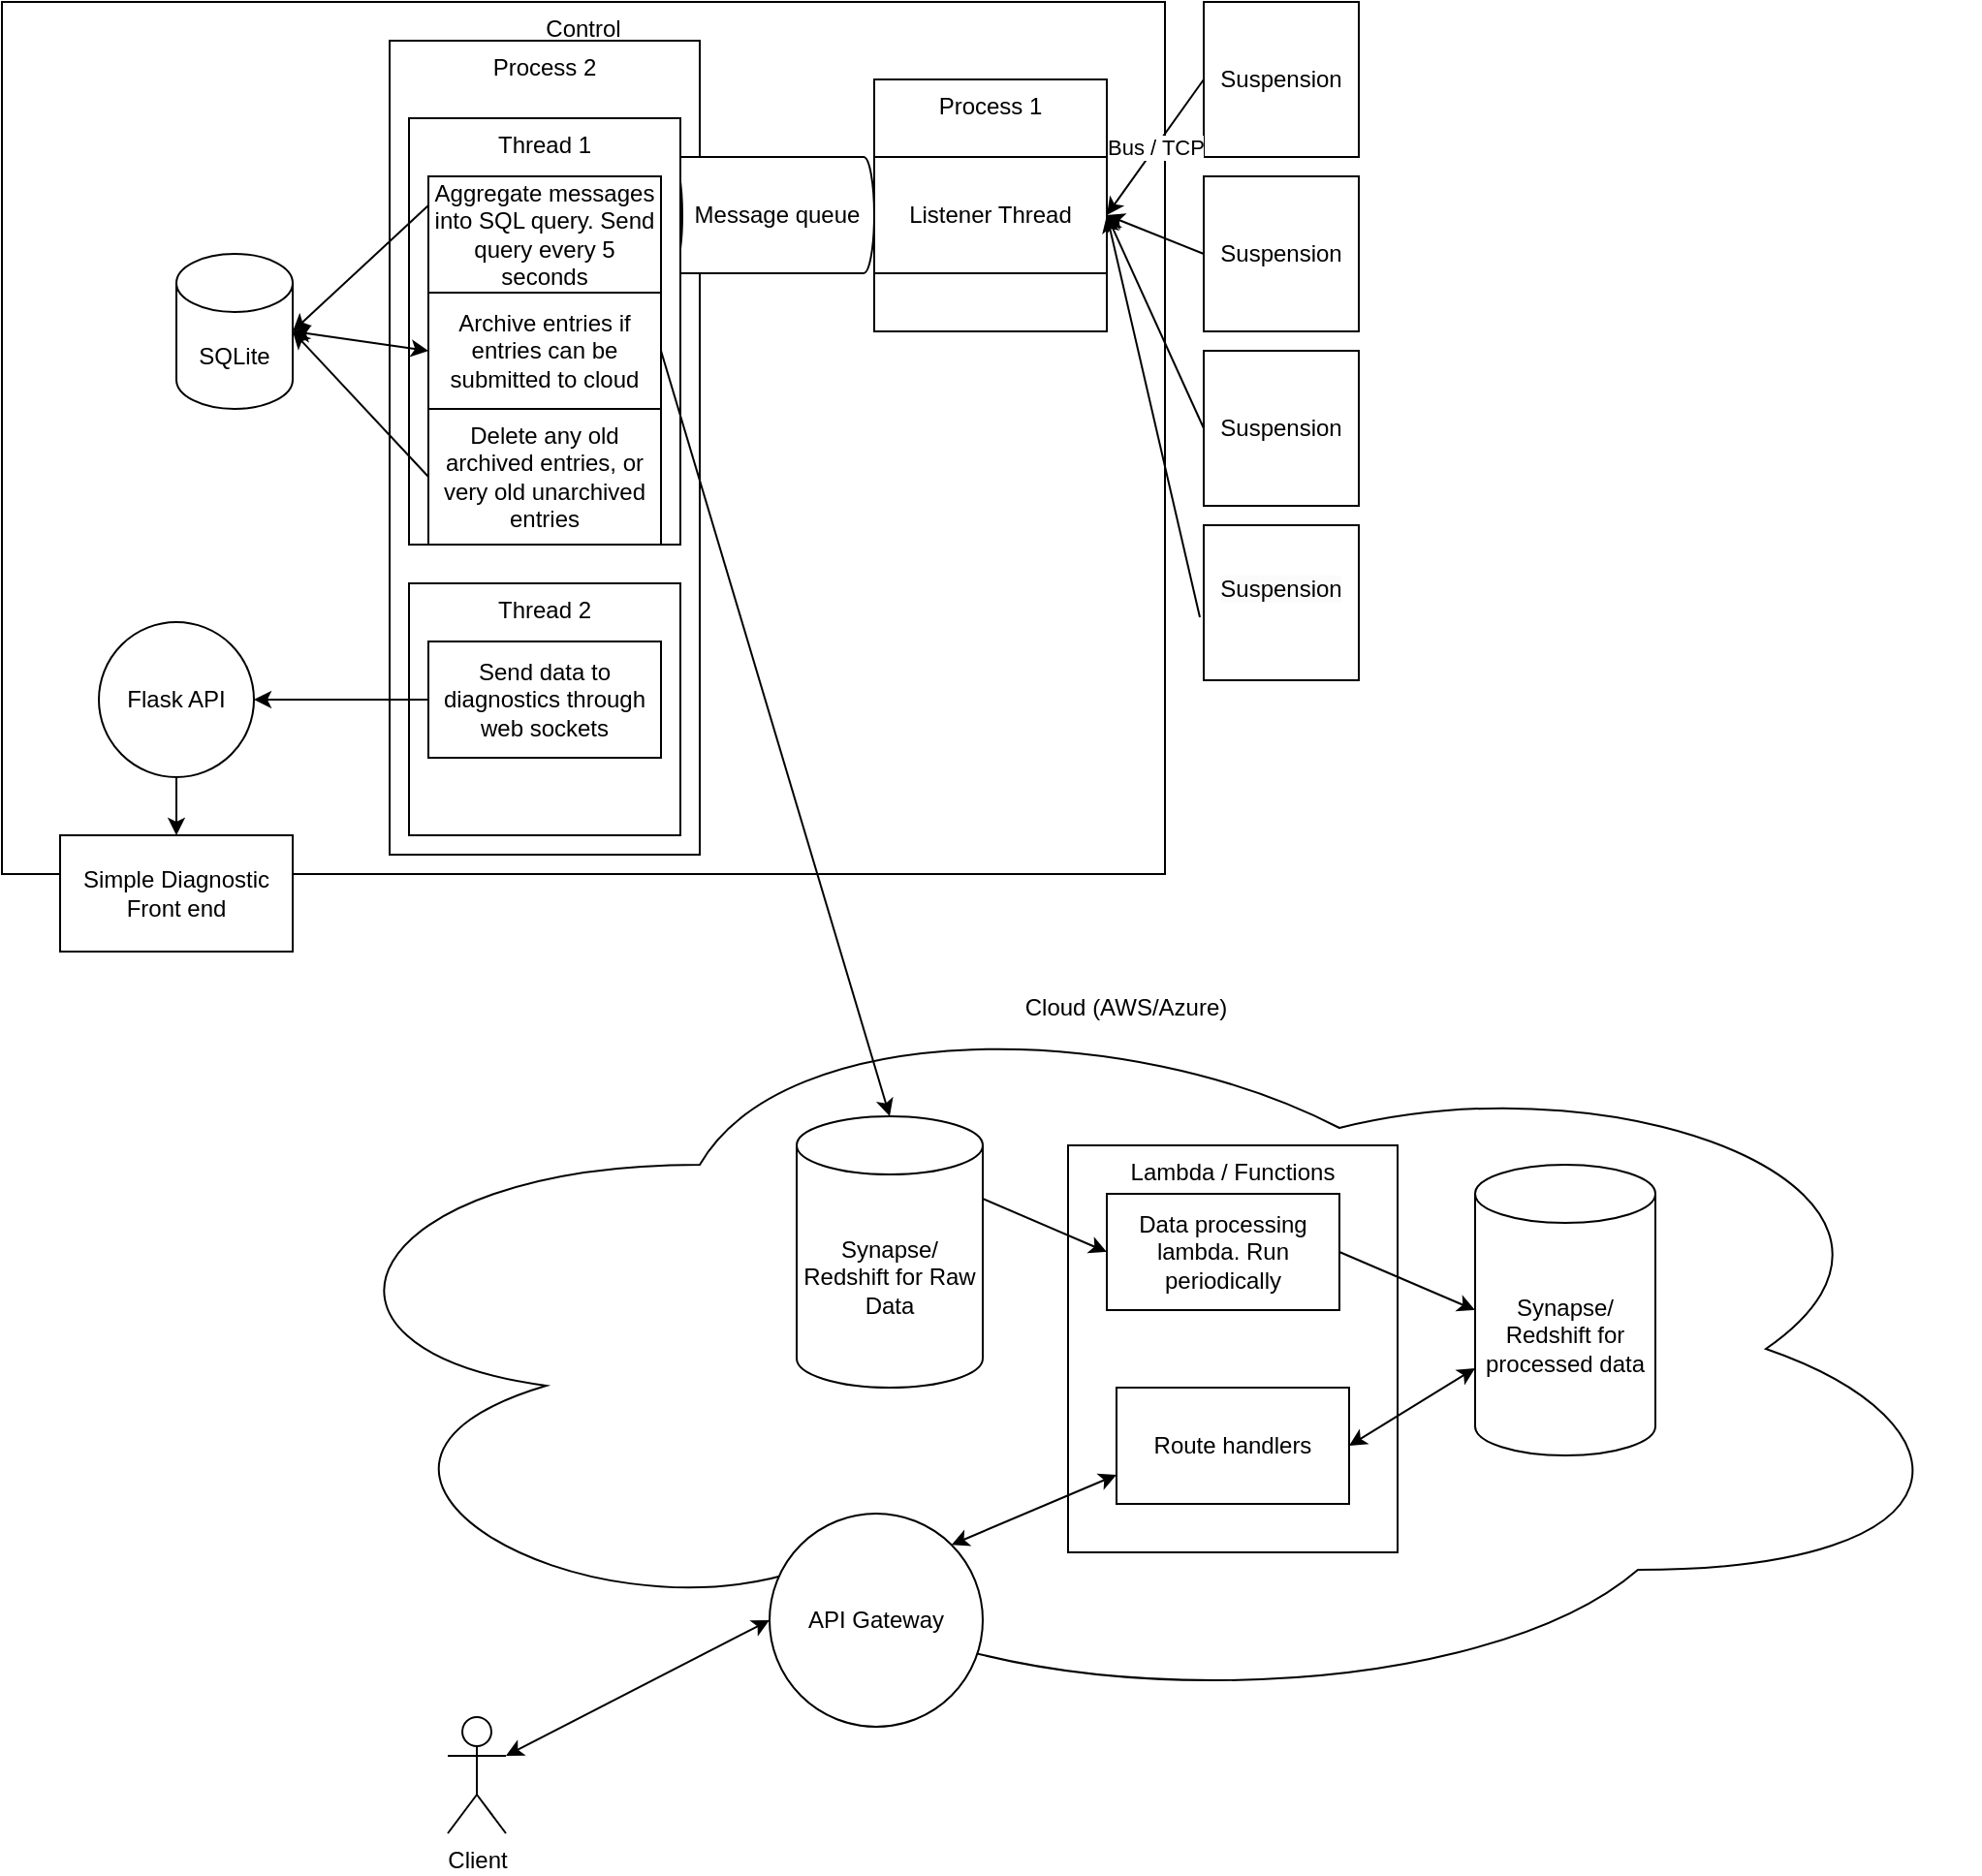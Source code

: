 <mxfile version="24.2.5" type="device">
  <diagram name="Page-1" id="yKwNNkN67E33clhUpXuB">
    <mxGraphModel dx="834" dy="617" grid="1" gridSize="10" guides="1" tooltips="1" connect="1" arrows="1" fold="1" page="1" pageScale="1" pageWidth="827" pageHeight="1169" math="0" shadow="0">
      <root>
        <mxCell id="0" />
        <mxCell id="1" parent="0" />
        <mxCell id="hOUZZa6j6i8r5hQ3dlKh-2" value="Control" style="rounded=0;whiteSpace=wrap;html=1;verticalAlign=top;" parent="1" vertex="1">
          <mxGeometry x="50" y="80" width="600" height="450" as="geometry" />
        </mxCell>
        <mxCell id="hOUZZa6j6i8r5hQ3dlKh-3" value="Suspension" style="whiteSpace=wrap;html=1;aspect=fixed;" parent="1" vertex="1">
          <mxGeometry x="670" y="80" width="80" height="80" as="geometry" />
        </mxCell>
        <mxCell id="hOUZZa6j6i8r5hQ3dlKh-4" value="Suspension" style="whiteSpace=wrap;html=1;aspect=fixed;" parent="1" vertex="1">
          <mxGeometry x="670" y="170" width="80" height="80" as="geometry" />
        </mxCell>
        <mxCell id="hOUZZa6j6i8r5hQ3dlKh-5" value="Suspension" style="whiteSpace=wrap;html=1;aspect=fixed;" parent="1" vertex="1">
          <mxGeometry x="670" y="260" width="80" height="80" as="geometry" />
        </mxCell>
        <mxCell id="hOUZZa6j6i8r5hQ3dlKh-6" value="&#xa;&lt;span style=&quot;color: rgb(0, 0, 0); font-family: Helvetica; font-size: 12px; font-style: normal; font-variant-ligatures: normal; font-variant-caps: normal; font-weight: 400; letter-spacing: normal; orphans: 2; text-align: center; text-indent: 0px; text-transform: none; widows: 2; word-spacing: 0px; -webkit-text-stroke-width: 0px; white-space: normal; background-color: rgb(251, 251, 251); text-decoration-thickness: initial; text-decoration-style: initial; text-decoration-color: initial; display: inline !important; float: none;&quot;&gt;Suspension&lt;/span&gt;&#xa;&#xa;" style="whiteSpace=wrap;html=1;aspect=fixed;" parent="1" vertex="1">
          <mxGeometry x="670" y="350" width="80" height="80" as="geometry" />
        </mxCell>
        <mxCell id="hOUZZa6j6i8r5hQ3dlKh-7" value="Process 1" style="rounded=0;whiteSpace=wrap;html=1;verticalAlign=top;" parent="1" vertex="1">
          <mxGeometry x="500" y="120" width="120" height="130" as="geometry" />
        </mxCell>
        <mxCell id="hOUZZa6j6i8r5hQ3dlKh-8" value="Process 2" style="rounded=0;whiteSpace=wrap;html=1;verticalAlign=top;" parent="1" vertex="1">
          <mxGeometry x="250" y="100" width="160" height="420" as="geometry" />
        </mxCell>
        <mxCell id="hOUZZa6j6i8r5hQ3dlKh-9" value="SQLite" style="shape=cylinder3;whiteSpace=wrap;html=1;boundedLbl=1;backgroundOutline=1;size=15;" parent="1" vertex="1">
          <mxGeometry x="140" y="210" width="60" height="80" as="geometry" />
        </mxCell>
        <mxCell id="hOUZZa6j6i8r5hQ3dlKh-10" value="Message queue" style="shape=cylinder3;whiteSpace=wrap;html=1;boundedLbl=1;backgroundOutline=1;size=5.5;direction=north;" parent="1" vertex="1">
          <mxGeometry x="390" y="160" width="110" height="60" as="geometry" />
        </mxCell>
        <mxCell id="hOUZZa6j6i8r5hQ3dlKh-11" value="Listener Thread" style="rounded=0;whiteSpace=wrap;html=1;" parent="1" vertex="1">
          <mxGeometry x="500" y="160" width="120" height="60" as="geometry" />
        </mxCell>
        <mxCell id="hOUZZa6j6i8r5hQ3dlKh-13" value="Bus / TCP" style="endArrow=classic;html=1;rounded=0;exitX=0;exitY=0.5;exitDx=0;exitDy=0;entryX=1;entryY=0.5;entryDx=0;entryDy=0;" parent="1" source="hOUZZa6j6i8r5hQ3dlKh-3" target="hOUZZa6j6i8r5hQ3dlKh-11" edge="1">
          <mxGeometry width="50" height="50" relative="1" as="geometry">
            <mxPoint x="390" y="350" as="sourcePoint" />
            <mxPoint x="440" y="300" as="targetPoint" />
          </mxGeometry>
        </mxCell>
        <mxCell id="hOUZZa6j6i8r5hQ3dlKh-14" value="" style="endArrow=classic;html=1;rounded=0;exitX=0;exitY=0.5;exitDx=0;exitDy=0;entryX=1;entryY=0.5;entryDx=0;entryDy=0;" parent="1" source="hOUZZa6j6i8r5hQ3dlKh-4" target="hOUZZa6j6i8r5hQ3dlKh-11" edge="1">
          <mxGeometry width="50" height="50" relative="1" as="geometry">
            <mxPoint x="680" y="130" as="sourcePoint" />
            <mxPoint x="630" y="260" as="targetPoint" />
          </mxGeometry>
        </mxCell>
        <mxCell id="hOUZZa6j6i8r5hQ3dlKh-15" value="" style="endArrow=classic;html=1;rounded=0;exitX=0;exitY=0.5;exitDx=0;exitDy=0;entryX=1;entryY=0.5;entryDx=0;entryDy=0;" parent="1" source="hOUZZa6j6i8r5hQ3dlKh-5" target="hOUZZa6j6i8r5hQ3dlKh-11" edge="1">
          <mxGeometry width="50" height="50" relative="1" as="geometry">
            <mxPoint x="690" y="140" as="sourcePoint" />
            <mxPoint x="620" y="250" as="targetPoint" />
          </mxGeometry>
        </mxCell>
        <mxCell id="6z_rC_YYqgljlpAfjET9-1" value="Thread 1" style="rounded=0;whiteSpace=wrap;html=1;verticalAlign=top;" vertex="1" parent="1">
          <mxGeometry x="260" y="140" width="140" height="220" as="geometry" />
        </mxCell>
        <mxCell id="hOUZZa6j6i8r5hQ3dlKh-16" value="" style="endArrow=classic;html=1;rounded=0;exitX=-0.025;exitY=0.594;exitDx=0;exitDy=0;exitPerimeter=0;entryX=1;entryY=0.5;entryDx=0;entryDy=0;" parent="1" source="hOUZZa6j6i8r5hQ3dlKh-6" target="hOUZZa6j6i8r5hQ3dlKh-11" edge="1">
          <mxGeometry width="50" height="50" relative="1" as="geometry">
            <mxPoint x="680" y="310" as="sourcePoint" />
            <mxPoint x="630" y="260" as="targetPoint" />
          </mxGeometry>
        </mxCell>
        <mxCell id="hOUZZa6j6i8r5hQ3dlKh-17" value="Aggregate messages into SQL query. Send query every 5 seconds" style="rounded=0;whiteSpace=wrap;html=1;" parent="1" vertex="1">
          <mxGeometry x="270" y="170" width="120" height="60" as="geometry" />
        </mxCell>
        <mxCell id="hOUZZa6j6i8r5hQ3dlKh-18" value="" style="endArrow=classic;html=1;rounded=0;exitX=0;exitY=0.25;exitDx=0;exitDy=0;entryX=1;entryY=0.5;entryDx=0;entryDy=0;entryPerimeter=0;" parent="1" source="hOUZZa6j6i8r5hQ3dlKh-17" target="hOUZZa6j6i8r5hQ3dlKh-9" edge="1">
          <mxGeometry width="50" height="50" relative="1" as="geometry">
            <mxPoint x="390" y="350" as="sourcePoint" />
            <mxPoint x="440" y="300" as="targetPoint" />
          </mxGeometry>
        </mxCell>
        <mxCell id="hOUZZa6j6i8r5hQ3dlKh-19" value="Archive entries if entries can be submitted to cloud" style="rounded=0;whiteSpace=wrap;html=1;" parent="1" vertex="1">
          <mxGeometry x="270" y="230" width="120" height="60" as="geometry" />
        </mxCell>
        <mxCell id="hOUZZa6j6i8r5hQ3dlKh-20" value="" style="endArrow=classic;startArrow=classic;html=1;rounded=0;exitX=0;exitY=0.5;exitDx=0;exitDy=0;entryX=1;entryY=0.5;entryDx=0;entryDy=0;entryPerimeter=0;" parent="1" source="hOUZZa6j6i8r5hQ3dlKh-19" target="hOUZZa6j6i8r5hQ3dlKh-9" edge="1">
          <mxGeometry width="50" height="50" relative="1" as="geometry">
            <mxPoint x="390" y="350" as="sourcePoint" />
            <mxPoint x="440" y="300" as="targetPoint" />
          </mxGeometry>
        </mxCell>
        <mxCell id="hOUZZa6j6i8r5hQ3dlKh-21" value="Delete any old archived entries, or very old unarchived entries" style="rounded=0;whiteSpace=wrap;html=1;" parent="1" vertex="1">
          <mxGeometry x="270" y="290" width="120" height="70" as="geometry" />
        </mxCell>
        <mxCell id="hOUZZa6j6i8r5hQ3dlKh-22" value="" style="endArrow=classic;html=1;rounded=0;exitX=0;exitY=0.5;exitDx=0;exitDy=0;entryX=1;entryY=0.5;entryDx=0;entryDy=0;entryPerimeter=0;" parent="1" source="hOUZZa6j6i8r5hQ3dlKh-21" target="hOUZZa6j6i8r5hQ3dlKh-9" edge="1">
          <mxGeometry width="50" height="50" relative="1" as="geometry">
            <mxPoint x="390" y="440" as="sourcePoint" />
            <mxPoint x="440" y="390" as="targetPoint" />
          </mxGeometry>
        </mxCell>
        <mxCell id="hOUZZa6j6i8r5hQ3dlKh-27" value="Simple Diagnostic Front end" style="rounded=0;whiteSpace=wrap;html=1;" parent="1" vertex="1">
          <mxGeometry x="80" y="510" width="120" height="60" as="geometry" />
        </mxCell>
        <mxCell id="hOUZZa6j6i8r5hQ3dlKh-29" value="Cloud (AWS/Azure)" style="ellipse;shape=cloud;whiteSpace=wrap;html=1;verticalAlign=top;horizontal=1;" parent="1" vertex="1">
          <mxGeometry x="190" y="585" width="880" height="380" as="geometry" />
        </mxCell>
        <mxCell id="hOUZZa6j6i8r5hQ3dlKh-31" value="Synapse/ Redshift for Raw Data" style="shape=cylinder3;whiteSpace=wrap;html=1;boundedLbl=1;backgroundOutline=1;size=15;" parent="1" vertex="1">
          <mxGeometry x="460" y="655" width="96" height="140" as="geometry" />
        </mxCell>
        <mxCell id="hOUZZa6j6i8r5hQ3dlKh-41" value="Lambda / Functions" style="rounded=0;whiteSpace=wrap;html=1;verticalAlign=top;" parent="1" vertex="1">
          <mxGeometry x="600" y="670" width="170" height="210" as="geometry" />
        </mxCell>
        <mxCell id="hOUZZa6j6i8r5hQ3dlKh-33" value="Data processing lambda. Run periodically" style="rounded=0;whiteSpace=wrap;html=1;" parent="1" vertex="1">
          <mxGeometry x="620" y="695" width="120" height="60" as="geometry" />
        </mxCell>
        <mxCell id="hOUZZa6j6i8r5hQ3dlKh-35" value="Synapse/ Redshift for processed data" style="shape=cylinder3;whiteSpace=wrap;html=1;boundedLbl=1;backgroundOutline=1;size=15;" parent="1" vertex="1">
          <mxGeometry x="810" y="680" width="93" height="150" as="geometry" />
        </mxCell>
        <mxCell id="hOUZZa6j6i8r5hQ3dlKh-36" value="" style="endArrow=classic;html=1;rounded=0;exitX=1;exitY=0;exitDx=0;exitDy=42.5;exitPerimeter=0;entryX=0;entryY=0.5;entryDx=0;entryDy=0;" parent="1" source="hOUZZa6j6i8r5hQ3dlKh-31" target="hOUZZa6j6i8r5hQ3dlKh-33" edge="1">
          <mxGeometry width="50" height="50" relative="1" as="geometry">
            <mxPoint x="560" y="690" as="sourcePoint" />
            <mxPoint x="610" y="640" as="targetPoint" />
          </mxGeometry>
        </mxCell>
        <mxCell id="hOUZZa6j6i8r5hQ3dlKh-37" value="" style="endArrow=classic;html=1;rounded=0;exitX=1;exitY=0.5;exitDx=0;exitDy=0;entryX=0;entryY=0.5;entryDx=0;entryDy=0;entryPerimeter=0;" parent="1" source="hOUZZa6j6i8r5hQ3dlKh-33" target="hOUZZa6j6i8r5hQ3dlKh-35" edge="1">
          <mxGeometry width="50" height="50" relative="1" as="geometry">
            <mxPoint x="560" y="690" as="sourcePoint" />
            <mxPoint x="610" y="640" as="targetPoint" />
          </mxGeometry>
        </mxCell>
        <mxCell id="hOUZZa6j6i8r5hQ3dlKh-38" value="API Gateway" style="ellipse;whiteSpace=wrap;html=1;aspect=fixed;" parent="1" vertex="1">
          <mxGeometry x="446" y="860" width="110" height="110" as="geometry" />
        </mxCell>
        <mxCell id="hOUZZa6j6i8r5hQ3dlKh-39" value="Client" style="shape=umlActor;verticalLabelPosition=bottom;verticalAlign=top;html=1;outlineConnect=0;" parent="1" vertex="1">
          <mxGeometry x="280" y="965" width="30" height="60" as="geometry" />
        </mxCell>
        <mxCell id="hOUZZa6j6i8r5hQ3dlKh-40" value="" style="endArrow=classic;startArrow=classic;html=1;rounded=0;entryX=0;entryY=0.5;entryDx=0;entryDy=0;exitX=1;exitY=0.333;exitDx=0;exitDy=0;exitPerimeter=0;" parent="1" source="hOUZZa6j6i8r5hQ3dlKh-39" target="hOUZZa6j6i8r5hQ3dlKh-38" edge="1">
          <mxGeometry width="50" height="50" relative="1" as="geometry">
            <mxPoint x="370" y="820" as="sourcePoint" />
            <mxPoint x="420" y="770" as="targetPoint" />
          </mxGeometry>
        </mxCell>
        <mxCell id="hOUZZa6j6i8r5hQ3dlKh-42" value="Route handlers" style="rounded=0;whiteSpace=wrap;html=1;" parent="1" vertex="1">
          <mxGeometry x="625" y="795" width="120" height="60" as="geometry" />
        </mxCell>
        <mxCell id="hOUZZa6j6i8r5hQ3dlKh-43" value="" style="endArrow=classic;startArrow=classic;html=1;rounded=0;exitX=1;exitY=0;exitDx=0;exitDy=0;entryX=0;entryY=0.75;entryDx=0;entryDy=0;" parent="1" source="hOUZZa6j6i8r5hQ3dlKh-38" target="hOUZZa6j6i8r5hQ3dlKh-42" edge="1">
          <mxGeometry width="50" height="50" relative="1" as="geometry">
            <mxPoint x="550" y="880" as="sourcePoint" />
            <mxPoint x="600" y="830" as="targetPoint" />
          </mxGeometry>
        </mxCell>
        <mxCell id="hOUZZa6j6i8r5hQ3dlKh-45" value="" style="endArrow=classic;startArrow=classic;html=1;rounded=0;entryX=0;entryY=0;entryDx=0;entryDy=105;entryPerimeter=0;exitX=1;exitY=0.5;exitDx=0;exitDy=0;" parent="1" source="hOUZZa6j6i8r5hQ3dlKh-42" target="hOUZZa6j6i8r5hQ3dlKh-35" edge="1">
          <mxGeometry width="50" height="50" relative="1" as="geometry">
            <mxPoint x="760" y="870" as="sourcePoint" />
            <mxPoint x="810" y="820" as="targetPoint" />
          </mxGeometry>
        </mxCell>
        <mxCell id="6z_rC_YYqgljlpAfjET9-3" value="Thread 2" style="rounded=0;whiteSpace=wrap;html=1;verticalAlign=top;" vertex="1" parent="1">
          <mxGeometry x="260" y="380" width="140" height="130" as="geometry" />
        </mxCell>
        <mxCell id="6z_rC_YYqgljlpAfjET9-8" style="edgeStyle=orthogonalEdgeStyle;rounded=0;orthogonalLoop=1;jettySize=auto;html=1;exitX=0;exitY=0.5;exitDx=0;exitDy=0;" edge="1" parent="1" source="6z_rC_YYqgljlpAfjET9-4" target="6z_rC_YYqgljlpAfjET9-5">
          <mxGeometry relative="1" as="geometry" />
        </mxCell>
        <mxCell id="6z_rC_YYqgljlpAfjET9-4" value="Send data to diagnostics through web sockets" style="rounded=0;whiteSpace=wrap;html=1;" vertex="1" parent="1">
          <mxGeometry x="270" y="410" width="120" height="60" as="geometry" />
        </mxCell>
        <mxCell id="6z_rC_YYqgljlpAfjET9-5" value="Flask API" style="ellipse;whiteSpace=wrap;html=1;aspect=fixed;" vertex="1" parent="1">
          <mxGeometry x="100" y="400" width="80" height="80" as="geometry" />
        </mxCell>
        <mxCell id="6z_rC_YYqgljlpAfjET9-6" style="edgeStyle=orthogonalEdgeStyle;rounded=0;orthogonalLoop=1;jettySize=auto;html=1;entryX=0.5;entryY=0;entryDx=0;entryDy=0;" edge="1" parent="1" source="6z_rC_YYqgljlpAfjET9-5" target="hOUZZa6j6i8r5hQ3dlKh-27">
          <mxGeometry relative="1" as="geometry" />
        </mxCell>
        <mxCell id="hOUZZa6j6i8r5hQ3dlKh-30" value="" style="endArrow=classic;html=1;rounded=0;exitX=1;exitY=0.5;exitDx=0;exitDy=0;entryX=0.5;entryY=0;entryDx=0;entryDy=0;entryPerimeter=0;" parent="1" source="hOUZZa6j6i8r5hQ3dlKh-19" target="hOUZZa6j6i8r5hQ3dlKh-31" edge="1">
          <mxGeometry width="50" height="50" relative="1" as="geometry">
            <mxPoint x="120" y="550" as="sourcePoint" />
            <mxPoint x="170" y="500" as="targetPoint" />
          </mxGeometry>
        </mxCell>
      </root>
    </mxGraphModel>
  </diagram>
</mxfile>
